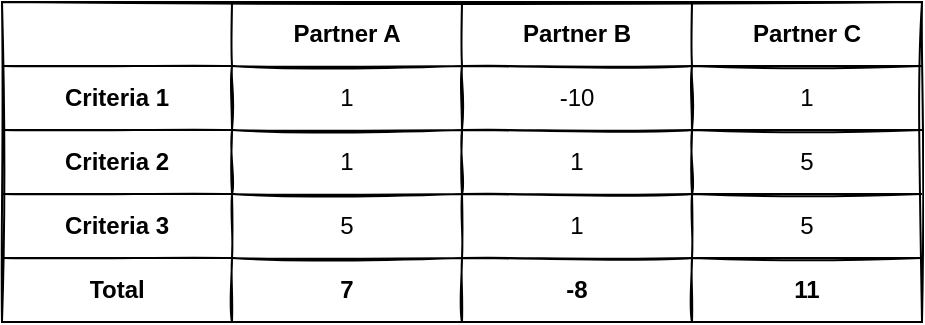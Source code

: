 <mxfile version="20.3.2" type="device" pages="2"><diagram id="UqhVRkT6hWJVmKv0A3yp" name="scoring-matrix"><mxGraphModel dx="1422" dy="697" grid="1" gridSize="10" guides="1" tooltips="1" connect="1" arrows="1" fold="1" page="1" pageScale="1" pageWidth="850" pageHeight="1100" math="0" shadow="0"><root><mxCell id="0"/><mxCell id="1" parent="0"/><mxCell id="9ebfEUvMygtp7XiMN4Zj-1" value="" style="shape=table;html=1;whiteSpace=wrap;startSize=0;container=1;collapsible=0;childLayout=tableLayout;sketch=1;" vertex="1" parent="1"><mxGeometry x="110" y="80" width="460" height="160" as="geometry"/></mxCell><mxCell id="9ebfEUvMygtp7XiMN4Zj-2" value="" style="shape=tableRow;horizontal=0;startSize=0;swimlaneHead=0;swimlaneBody=0;top=0;left=0;bottom=0;right=0;collapsible=0;dropTarget=0;fillColor=none;points=[[0,0.5],[1,0.5]];portConstraint=eastwest;" vertex="1" parent="9ebfEUvMygtp7XiMN4Zj-1"><mxGeometry width="460" height="32" as="geometry"/></mxCell><mxCell id="9ebfEUvMygtp7XiMN4Zj-3" value="" style="shape=partialRectangle;html=1;whiteSpace=wrap;connectable=0;fillColor=none;top=0;left=0;bottom=0;right=0;overflow=hidden;fontStyle=1" vertex="1" parent="9ebfEUvMygtp7XiMN4Zj-2"><mxGeometry width="115" height="32" as="geometry"><mxRectangle width="115" height="32" as="alternateBounds"/></mxGeometry></mxCell><mxCell id="9ebfEUvMygtp7XiMN4Zj-14" value="Partner A" style="shape=partialRectangle;html=1;whiteSpace=wrap;connectable=0;fillColor=none;top=0;left=0;bottom=0;right=0;overflow=hidden;fontStyle=1" vertex="1" parent="9ebfEUvMygtp7XiMN4Zj-2"><mxGeometry x="115" width="115" height="32" as="geometry"><mxRectangle width="115" height="32" as="alternateBounds"/></mxGeometry></mxCell><mxCell id="9ebfEUvMygtp7XiMN4Zj-4" value="Partner B" style="shape=partialRectangle;html=1;whiteSpace=wrap;connectable=0;fillColor=none;top=0;left=0;bottom=0;right=0;overflow=hidden;fontStyle=1" vertex="1" parent="9ebfEUvMygtp7XiMN4Zj-2"><mxGeometry x="230" width="115" height="32" as="geometry"><mxRectangle width="115" height="32" as="alternateBounds"/></mxGeometry></mxCell><mxCell id="9ebfEUvMygtp7XiMN4Zj-5" value="Partner C" style="shape=partialRectangle;html=1;whiteSpace=wrap;connectable=0;fillColor=none;top=0;left=0;bottom=0;right=0;overflow=hidden;fontStyle=1" vertex="1" parent="9ebfEUvMygtp7XiMN4Zj-2"><mxGeometry x="345" width="115" height="32" as="geometry"><mxRectangle width="115" height="32" as="alternateBounds"/></mxGeometry></mxCell><mxCell id="9ebfEUvMygtp7XiMN4Zj-17" style="shape=tableRow;horizontal=0;startSize=0;swimlaneHead=0;swimlaneBody=0;top=0;left=0;bottom=0;right=0;collapsible=0;dropTarget=0;fillColor=none;points=[[0,0.5],[1,0.5]];portConstraint=eastwest;" vertex="1" parent="9ebfEUvMygtp7XiMN4Zj-1"><mxGeometry y="32" width="460" height="32" as="geometry"/></mxCell><mxCell id="9ebfEUvMygtp7XiMN4Zj-18" value="Criteria 1" style="shape=partialRectangle;html=1;whiteSpace=wrap;connectable=0;fillColor=none;top=0;left=0;bottom=0;right=0;overflow=hidden;fontStyle=1" vertex="1" parent="9ebfEUvMygtp7XiMN4Zj-17"><mxGeometry width="115" height="32" as="geometry"><mxRectangle width="115" height="32" as="alternateBounds"/></mxGeometry></mxCell><mxCell id="9ebfEUvMygtp7XiMN4Zj-19" value="1" style="shape=partialRectangle;html=1;whiteSpace=wrap;connectable=0;fillColor=none;top=0;left=0;bottom=0;right=0;overflow=hidden;" vertex="1" parent="9ebfEUvMygtp7XiMN4Zj-17"><mxGeometry x="115" width="115" height="32" as="geometry"><mxRectangle width="115" height="32" as="alternateBounds"/></mxGeometry></mxCell><mxCell id="9ebfEUvMygtp7XiMN4Zj-20" value="-10" style="shape=partialRectangle;html=1;whiteSpace=wrap;connectable=0;fillColor=none;top=0;left=0;bottom=0;right=0;overflow=hidden;" vertex="1" parent="9ebfEUvMygtp7XiMN4Zj-17"><mxGeometry x="230" width="115" height="32" as="geometry"><mxRectangle width="115" height="32" as="alternateBounds"/></mxGeometry></mxCell><mxCell id="9ebfEUvMygtp7XiMN4Zj-21" value="1" style="shape=partialRectangle;html=1;whiteSpace=wrap;connectable=0;fillColor=none;top=0;left=0;bottom=0;right=0;overflow=hidden;" vertex="1" parent="9ebfEUvMygtp7XiMN4Zj-17"><mxGeometry x="345" width="115" height="32" as="geometry"><mxRectangle width="115" height="32" as="alternateBounds"/></mxGeometry></mxCell><mxCell id="9ebfEUvMygtp7XiMN4Zj-22" style="shape=tableRow;horizontal=0;startSize=0;swimlaneHead=0;swimlaneBody=0;top=0;left=0;bottom=0;right=0;collapsible=0;dropTarget=0;fillColor=none;points=[[0,0.5],[1,0.5]];portConstraint=eastwest;" vertex="1" parent="9ebfEUvMygtp7XiMN4Zj-1"><mxGeometry y="64" width="460" height="32" as="geometry"/></mxCell><mxCell id="9ebfEUvMygtp7XiMN4Zj-23" value="Criteria 2" style="shape=partialRectangle;html=1;whiteSpace=wrap;connectable=0;fillColor=none;top=0;left=0;bottom=0;right=0;overflow=hidden;fontStyle=1" vertex="1" parent="9ebfEUvMygtp7XiMN4Zj-22"><mxGeometry width="115" height="32" as="geometry"><mxRectangle width="115" height="32" as="alternateBounds"/></mxGeometry></mxCell><mxCell id="9ebfEUvMygtp7XiMN4Zj-24" value="1" style="shape=partialRectangle;html=1;whiteSpace=wrap;connectable=0;fillColor=none;top=0;left=0;bottom=0;right=0;overflow=hidden;" vertex="1" parent="9ebfEUvMygtp7XiMN4Zj-22"><mxGeometry x="115" width="115" height="32" as="geometry"><mxRectangle width="115" height="32" as="alternateBounds"/></mxGeometry></mxCell><mxCell id="9ebfEUvMygtp7XiMN4Zj-25" value="1" style="shape=partialRectangle;html=1;whiteSpace=wrap;connectable=0;fillColor=none;top=0;left=0;bottom=0;right=0;overflow=hidden;" vertex="1" parent="9ebfEUvMygtp7XiMN4Zj-22"><mxGeometry x="230" width="115" height="32" as="geometry"><mxRectangle width="115" height="32" as="alternateBounds"/></mxGeometry></mxCell><mxCell id="9ebfEUvMygtp7XiMN4Zj-26" value="5" style="shape=partialRectangle;html=1;whiteSpace=wrap;connectable=0;fillColor=none;top=0;left=0;bottom=0;right=0;overflow=hidden;" vertex="1" parent="9ebfEUvMygtp7XiMN4Zj-22"><mxGeometry x="345" width="115" height="32" as="geometry"><mxRectangle width="115" height="32" as="alternateBounds"/></mxGeometry></mxCell><mxCell id="9ebfEUvMygtp7XiMN4Zj-6" value="" style="shape=tableRow;horizontal=0;startSize=0;swimlaneHead=0;swimlaneBody=0;top=0;left=0;bottom=0;right=0;collapsible=0;dropTarget=0;fillColor=none;points=[[0,0.5],[1,0.5]];portConstraint=eastwest;" vertex="1" parent="9ebfEUvMygtp7XiMN4Zj-1"><mxGeometry y="96" width="460" height="32" as="geometry"/></mxCell><mxCell id="9ebfEUvMygtp7XiMN4Zj-7" value="Criteria 3" style="shape=partialRectangle;html=1;whiteSpace=wrap;connectable=0;fillColor=none;top=0;left=0;bottom=0;right=0;overflow=hidden;fontStyle=1" vertex="1" parent="9ebfEUvMygtp7XiMN4Zj-6"><mxGeometry width="115" height="32" as="geometry"><mxRectangle width="115" height="32" as="alternateBounds"/></mxGeometry></mxCell><mxCell id="9ebfEUvMygtp7XiMN4Zj-15" value="5" style="shape=partialRectangle;html=1;whiteSpace=wrap;connectable=0;fillColor=none;top=0;left=0;bottom=0;right=0;overflow=hidden;" vertex="1" parent="9ebfEUvMygtp7XiMN4Zj-6"><mxGeometry x="115" width="115" height="32" as="geometry"><mxRectangle width="115" height="32" as="alternateBounds"/></mxGeometry></mxCell><mxCell id="9ebfEUvMygtp7XiMN4Zj-8" value="1" style="shape=partialRectangle;html=1;whiteSpace=wrap;connectable=0;fillColor=none;top=0;left=0;bottom=0;right=0;overflow=hidden;" vertex="1" parent="9ebfEUvMygtp7XiMN4Zj-6"><mxGeometry x="230" width="115" height="32" as="geometry"><mxRectangle width="115" height="32" as="alternateBounds"/></mxGeometry></mxCell><mxCell id="9ebfEUvMygtp7XiMN4Zj-9" value="5" style="shape=partialRectangle;html=1;whiteSpace=wrap;connectable=0;fillColor=none;top=0;left=0;bottom=0;right=0;overflow=hidden;" vertex="1" parent="9ebfEUvMygtp7XiMN4Zj-6"><mxGeometry x="345" width="115" height="32" as="geometry"><mxRectangle width="115" height="32" as="alternateBounds"/></mxGeometry></mxCell><mxCell id="9ebfEUvMygtp7XiMN4Zj-10" value="" style="shape=tableRow;horizontal=0;startSize=0;swimlaneHead=0;swimlaneBody=0;top=0;left=0;bottom=0;right=0;collapsible=0;dropTarget=0;fillColor=none;points=[[0,0.5],[1,0.5]];portConstraint=eastwest;" vertex="1" parent="9ebfEUvMygtp7XiMN4Zj-1"><mxGeometry y="128" width="460" height="32" as="geometry"/></mxCell><mxCell id="9ebfEUvMygtp7XiMN4Zj-11" value="Total" style="shape=partialRectangle;html=1;whiteSpace=wrap;connectable=0;fillColor=none;top=0;left=0;bottom=0;right=0;overflow=hidden;fontStyle=1" vertex="1" parent="9ebfEUvMygtp7XiMN4Zj-10"><mxGeometry width="115" height="32" as="geometry"><mxRectangle width="115" height="32" as="alternateBounds"/></mxGeometry></mxCell><mxCell id="9ebfEUvMygtp7XiMN4Zj-16" value="7" style="shape=partialRectangle;html=1;whiteSpace=wrap;connectable=0;fillColor=none;top=0;left=0;bottom=0;right=0;overflow=hidden;fontStyle=1" vertex="1" parent="9ebfEUvMygtp7XiMN4Zj-10"><mxGeometry x="115" width="115" height="32" as="geometry"><mxRectangle width="115" height="32" as="alternateBounds"/></mxGeometry></mxCell><mxCell id="9ebfEUvMygtp7XiMN4Zj-12" value="-8" style="shape=partialRectangle;html=1;whiteSpace=wrap;connectable=0;fillColor=none;top=0;left=0;bottom=0;right=0;overflow=hidden;fontStyle=1" vertex="1" parent="9ebfEUvMygtp7XiMN4Zj-10"><mxGeometry x="230" width="115" height="32" as="geometry"><mxRectangle width="115" height="32" as="alternateBounds"/></mxGeometry></mxCell><mxCell id="9ebfEUvMygtp7XiMN4Zj-13" value="11" style="shape=partialRectangle;html=1;whiteSpace=wrap;connectable=0;fillColor=none;top=0;left=0;bottom=0;right=0;overflow=hidden;pointerEvents=1;fontStyle=1" vertex="1" parent="9ebfEUvMygtp7XiMN4Zj-10"><mxGeometry x="345" width="115" height="32" as="geometry"><mxRectangle width="115" height="32" as="alternateBounds"/></mxGeometry></mxCell></root></mxGraphModel></diagram><diagram id="l5FIygAiLI_J9p1imLWk" name="relative-scoring"><mxGraphModel dx="1422" dy="697" grid="1" gridSize="10" guides="1" tooltips="1" connect="1" arrows="1" fold="1" page="1" pageScale="1" pageWidth="850" pageHeight="1100" math="0" shadow="0"><root><mxCell id="0"/><mxCell id="1" parent="0"/><mxCell id="kUC5bBlw6MLcrXFEs5hG-1" value="" style="shape=table;html=1;whiteSpace=wrap;startSize=0;container=1;collapsible=0;childLayout=tableLayout;sketch=1;" vertex="1" parent="1"><mxGeometry x="110" y="80" width="460" height="160" as="geometry"/></mxCell><mxCell id="kUC5bBlw6MLcrXFEs5hG-2" value="" style="shape=tableRow;horizontal=0;startSize=0;swimlaneHead=0;swimlaneBody=0;top=0;left=0;bottom=0;right=0;collapsible=0;dropTarget=0;fillColor=none;points=[[0,0.5],[1,0.5]];portConstraint=eastwest;" vertex="1" parent="kUC5bBlw6MLcrXFEs5hG-1"><mxGeometry width="460" height="32" as="geometry"/></mxCell><mxCell id="kUC5bBlw6MLcrXFEs5hG-3" value="" style="shape=partialRectangle;html=1;whiteSpace=wrap;connectable=0;fillColor=none;top=0;left=0;bottom=0;right=0;overflow=hidden;fontStyle=1" vertex="1" parent="kUC5bBlw6MLcrXFEs5hG-2"><mxGeometry width="115" height="32" as="geometry"><mxRectangle width="115" height="32" as="alternateBounds"/></mxGeometry></mxCell><mxCell id="kUC5bBlw6MLcrXFEs5hG-4" value="Partner A" style="shape=partialRectangle;html=1;whiteSpace=wrap;connectable=0;fillColor=none;top=0;left=0;bottom=0;right=0;overflow=hidden;fontStyle=1" vertex="1" parent="kUC5bBlw6MLcrXFEs5hG-2"><mxGeometry x="115" width="115" height="32" as="geometry"><mxRectangle width="115" height="32" as="alternateBounds"/></mxGeometry></mxCell><mxCell id="kUC5bBlw6MLcrXFEs5hG-5" value="Partner B" style="shape=partialRectangle;html=1;whiteSpace=wrap;connectable=0;fillColor=none;top=0;left=0;bottom=0;right=0;overflow=hidden;fontStyle=1" vertex="1" parent="kUC5bBlw6MLcrXFEs5hG-2"><mxGeometry x="230" width="115" height="32" as="geometry"><mxRectangle width="115" height="32" as="alternateBounds"/></mxGeometry></mxCell><mxCell id="kUC5bBlw6MLcrXFEs5hG-6" value="Partner C" style="shape=partialRectangle;html=1;whiteSpace=wrap;connectable=0;fillColor=none;top=0;left=0;bottom=0;right=0;overflow=hidden;fontStyle=1" vertex="1" parent="kUC5bBlw6MLcrXFEs5hG-2"><mxGeometry x="345" width="115" height="32" as="geometry"><mxRectangle width="115" height="32" as="alternateBounds"/></mxGeometry></mxCell><mxCell id="kUC5bBlw6MLcrXFEs5hG-7" style="shape=tableRow;horizontal=0;startSize=0;swimlaneHead=0;swimlaneBody=0;top=0;left=0;bottom=0;right=0;collapsible=0;dropTarget=0;fillColor=none;points=[[0,0.5],[1,0.5]];portConstraint=eastwest;" vertex="1" parent="kUC5bBlw6MLcrXFEs5hG-1"><mxGeometry y="32" width="460" height="32" as="geometry"/></mxCell><mxCell id="kUC5bBlw6MLcrXFEs5hG-8" value="Criteria 1" style="shape=partialRectangle;html=1;whiteSpace=wrap;connectable=0;fillColor=none;top=0;left=0;bottom=0;right=0;overflow=hidden;fontStyle=1" vertex="1" parent="kUC5bBlw6MLcrXFEs5hG-7"><mxGeometry width="115" height="32" as="geometry"><mxRectangle width="115" height="32" as="alternateBounds"/></mxGeometry></mxCell><mxCell id="kUC5bBlw6MLcrXFEs5hG-9" value="2" style="shape=partialRectangle;html=1;whiteSpace=wrap;connectable=0;fillColor=none;top=0;left=0;bottom=0;right=0;overflow=hidden;" vertex="1" parent="kUC5bBlw6MLcrXFEs5hG-7"><mxGeometry x="115" width="115" height="32" as="geometry"><mxRectangle width="115" height="32" as="alternateBounds"/></mxGeometry></mxCell><mxCell id="kUC5bBlw6MLcrXFEs5hG-10" value="1" style="shape=partialRectangle;html=1;whiteSpace=wrap;connectable=0;fillColor=none;top=0;left=0;bottom=0;right=0;overflow=hidden;" vertex="1" parent="kUC5bBlw6MLcrXFEs5hG-7"><mxGeometry x="230" width="115" height="32" as="geometry"><mxRectangle width="115" height="32" as="alternateBounds"/></mxGeometry></mxCell><mxCell id="kUC5bBlw6MLcrXFEs5hG-11" value="3" style="shape=partialRectangle;html=1;whiteSpace=wrap;connectable=0;fillColor=none;top=0;left=0;bottom=0;right=0;overflow=hidden;" vertex="1" parent="kUC5bBlw6MLcrXFEs5hG-7"><mxGeometry x="345" width="115" height="32" as="geometry"><mxRectangle width="115" height="32" as="alternateBounds"/></mxGeometry></mxCell><mxCell id="kUC5bBlw6MLcrXFEs5hG-12" style="shape=tableRow;horizontal=0;startSize=0;swimlaneHead=0;swimlaneBody=0;top=0;left=0;bottom=0;right=0;collapsible=0;dropTarget=0;fillColor=none;points=[[0,0.5],[1,0.5]];portConstraint=eastwest;" vertex="1" parent="kUC5bBlw6MLcrXFEs5hG-1"><mxGeometry y="64" width="460" height="32" as="geometry"/></mxCell><mxCell id="kUC5bBlw6MLcrXFEs5hG-13" value="Criteria 2" style="shape=partialRectangle;html=1;whiteSpace=wrap;connectable=0;fillColor=none;top=0;left=0;bottom=0;right=0;overflow=hidden;fontStyle=1" vertex="1" parent="kUC5bBlw6MLcrXFEs5hG-12"><mxGeometry width="115" height="32" as="geometry"><mxRectangle width="115" height="32" as="alternateBounds"/></mxGeometry></mxCell><mxCell id="kUC5bBlw6MLcrXFEs5hG-14" value="1" style="shape=partialRectangle;html=1;whiteSpace=wrap;connectable=0;fillColor=none;top=0;left=0;bottom=0;right=0;overflow=hidden;" vertex="1" parent="kUC5bBlw6MLcrXFEs5hG-12"><mxGeometry x="115" width="115" height="32" as="geometry"><mxRectangle width="115" height="32" as="alternateBounds"/></mxGeometry></mxCell><mxCell id="kUC5bBlw6MLcrXFEs5hG-15" value="2" style="shape=partialRectangle;html=1;whiteSpace=wrap;connectable=0;fillColor=none;top=0;left=0;bottom=0;right=0;overflow=hidden;" vertex="1" parent="kUC5bBlw6MLcrXFEs5hG-12"><mxGeometry x="230" width="115" height="32" as="geometry"><mxRectangle width="115" height="32" as="alternateBounds"/></mxGeometry></mxCell><mxCell id="kUC5bBlw6MLcrXFEs5hG-16" value="3" style="shape=partialRectangle;html=1;whiteSpace=wrap;connectable=0;fillColor=none;top=0;left=0;bottom=0;right=0;overflow=hidden;" vertex="1" parent="kUC5bBlw6MLcrXFEs5hG-12"><mxGeometry x="345" width="115" height="32" as="geometry"><mxRectangle width="115" height="32" as="alternateBounds"/></mxGeometry></mxCell><mxCell id="kUC5bBlw6MLcrXFEs5hG-17" value="" style="shape=tableRow;horizontal=0;startSize=0;swimlaneHead=0;swimlaneBody=0;top=0;left=0;bottom=0;right=0;collapsible=0;dropTarget=0;fillColor=none;points=[[0,0.5],[1,0.5]];portConstraint=eastwest;" vertex="1" parent="kUC5bBlw6MLcrXFEs5hG-1"><mxGeometry y="96" width="460" height="32" as="geometry"/></mxCell><mxCell id="kUC5bBlw6MLcrXFEs5hG-18" value="Criteria 3" style="shape=partialRectangle;html=1;whiteSpace=wrap;connectable=0;fillColor=none;top=0;left=0;bottom=0;right=0;overflow=hidden;fontStyle=1" vertex="1" parent="kUC5bBlw6MLcrXFEs5hG-17"><mxGeometry width="115" height="32" as="geometry"><mxRectangle width="115" height="32" as="alternateBounds"/></mxGeometry></mxCell><mxCell id="kUC5bBlw6MLcrXFEs5hG-19" value="3" style="shape=partialRectangle;html=1;whiteSpace=wrap;connectable=0;fillColor=none;top=0;left=0;bottom=0;right=0;overflow=hidden;" vertex="1" parent="kUC5bBlw6MLcrXFEs5hG-17"><mxGeometry x="115" width="115" height="32" as="geometry"><mxRectangle width="115" height="32" as="alternateBounds"/></mxGeometry></mxCell><mxCell id="kUC5bBlw6MLcrXFEs5hG-20" value="1" style="shape=partialRectangle;html=1;whiteSpace=wrap;connectable=0;fillColor=none;top=0;left=0;bottom=0;right=0;overflow=hidden;" vertex="1" parent="kUC5bBlw6MLcrXFEs5hG-17"><mxGeometry x="230" width="115" height="32" as="geometry"><mxRectangle width="115" height="32" as="alternateBounds"/></mxGeometry></mxCell><mxCell id="kUC5bBlw6MLcrXFEs5hG-21" value="2" style="shape=partialRectangle;html=1;whiteSpace=wrap;connectable=0;fillColor=none;top=0;left=0;bottom=0;right=0;overflow=hidden;" vertex="1" parent="kUC5bBlw6MLcrXFEs5hG-17"><mxGeometry x="345" width="115" height="32" as="geometry"><mxRectangle width="115" height="32" as="alternateBounds"/></mxGeometry></mxCell><mxCell id="kUC5bBlw6MLcrXFEs5hG-22" value="" style="shape=tableRow;horizontal=0;startSize=0;swimlaneHead=0;swimlaneBody=0;top=0;left=0;bottom=0;right=0;collapsible=0;dropTarget=0;fillColor=none;points=[[0,0.5],[1,0.5]];portConstraint=eastwest;" vertex="1" parent="kUC5bBlw6MLcrXFEs5hG-1"><mxGeometry y="128" width="460" height="32" as="geometry"/></mxCell><mxCell id="kUC5bBlw6MLcrXFEs5hG-23" value="Total" style="shape=partialRectangle;html=1;whiteSpace=wrap;connectable=0;fillColor=none;top=0;left=0;bottom=0;right=0;overflow=hidden;fontStyle=1" vertex="1" parent="kUC5bBlw6MLcrXFEs5hG-22"><mxGeometry width="115" height="32" as="geometry"><mxRectangle width="115" height="32" as="alternateBounds"/></mxGeometry></mxCell><mxCell id="kUC5bBlw6MLcrXFEs5hG-24" value="6" style="shape=partialRectangle;html=1;whiteSpace=wrap;connectable=0;fillColor=none;top=0;left=0;bottom=0;right=0;overflow=hidden;fontStyle=1" vertex="1" parent="kUC5bBlw6MLcrXFEs5hG-22"><mxGeometry x="115" width="115" height="32" as="geometry"><mxRectangle width="115" height="32" as="alternateBounds"/></mxGeometry></mxCell><mxCell id="kUC5bBlw6MLcrXFEs5hG-25" value="4" style="shape=partialRectangle;html=1;whiteSpace=wrap;connectable=0;fillColor=none;top=0;left=0;bottom=0;right=0;overflow=hidden;fontStyle=1" vertex="1" parent="kUC5bBlw6MLcrXFEs5hG-22"><mxGeometry x="230" width="115" height="32" as="geometry"><mxRectangle width="115" height="32" as="alternateBounds"/></mxGeometry></mxCell><mxCell id="kUC5bBlw6MLcrXFEs5hG-26" value="8" style="shape=partialRectangle;html=1;whiteSpace=wrap;connectable=0;fillColor=none;top=0;left=0;bottom=0;right=0;overflow=hidden;pointerEvents=1;fontStyle=1" vertex="1" parent="kUC5bBlw6MLcrXFEs5hG-22"><mxGeometry x="345" width="115" height="32" as="geometry"><mxRectangle width="115" height="32" as="alternateBounds"/></mxGeometry></mxCell></root></mxGraphModel></diagram></mxfile>
